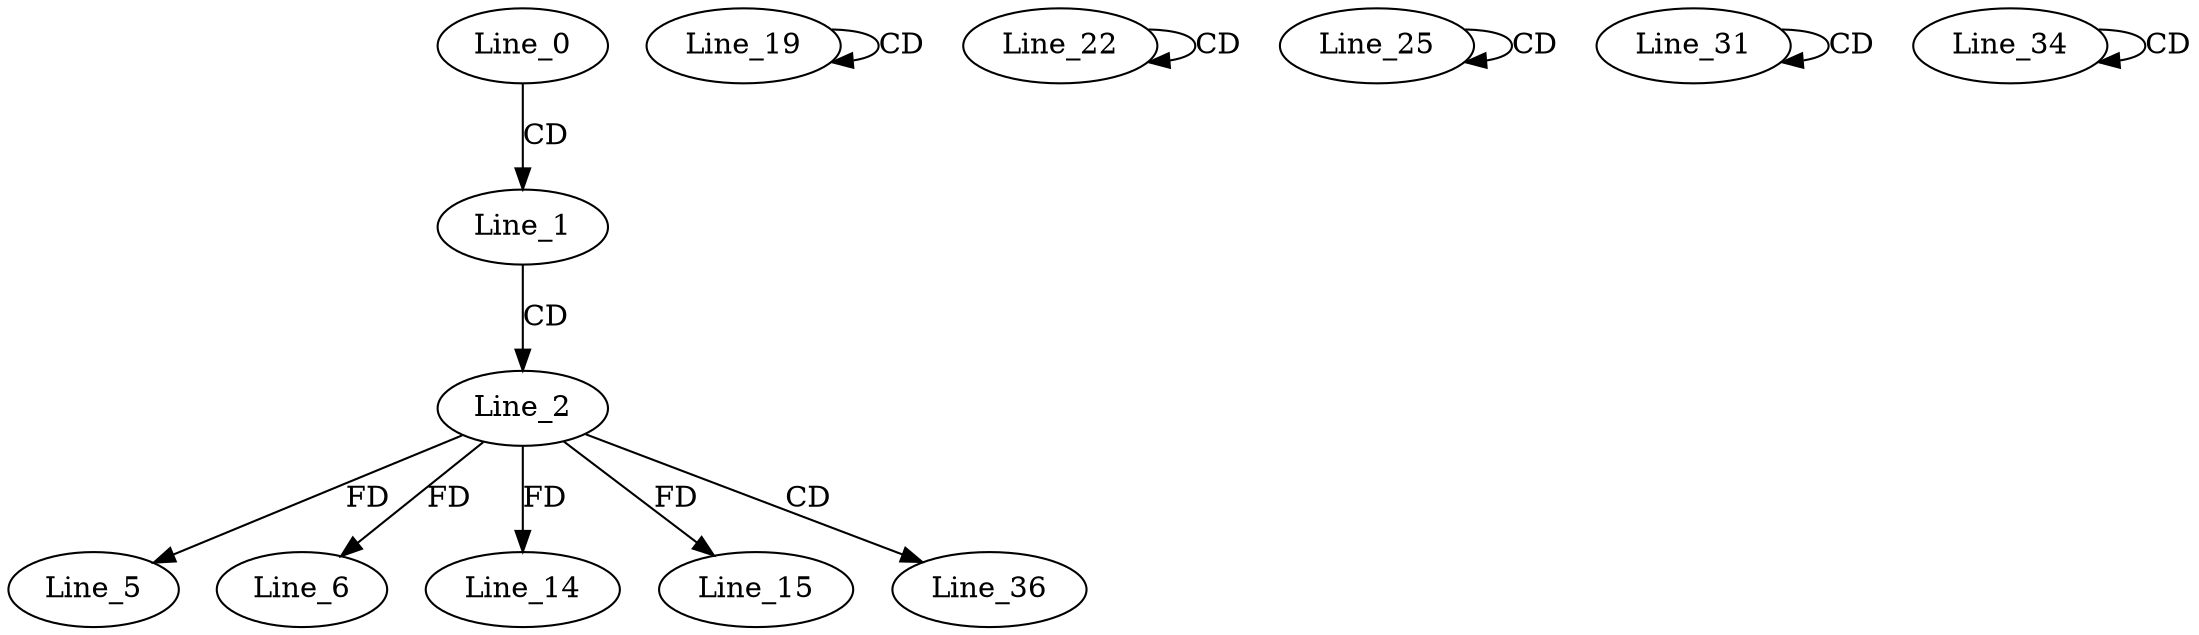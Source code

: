 digraph G {
  Line_0;
  Line_1;
  Line_2;
  Line_5;
  Line_6;
  Line_14;
  Line_15;
  Line_19;
  Line_19;
  Line_22;
  Line_22;
  Line_25;
  Line_25;
  Line_31;
  Line_31;
  Line_34;
  Line_34;
  Line_36;
  Line_0 -> Line_1 [ label="CD" ];
  Line_1 -> Line_2 [ label="CD" ];
  Line_2 -> Line_5 [ label="FD" ];
  Line_2 -> Line_6 [ label="FD" ];
  Line_2 -> Line_14 [ label="FD" ];
  Line_2 -> Line_15 [ label="FD" ];
  Line_19 -> Line_19 [ label="CD" ];
  Line_22 -> Line_22 [ label="CD" ];
  Line_25 -> Line_25 [ label="CD" ];
  Line_31 -> Line_31 [ label="CD" ];
  Line_34 -> Line_34 [ label="CD" ];
  Line_2 -> Line_36 [ label="CD" ];
}
